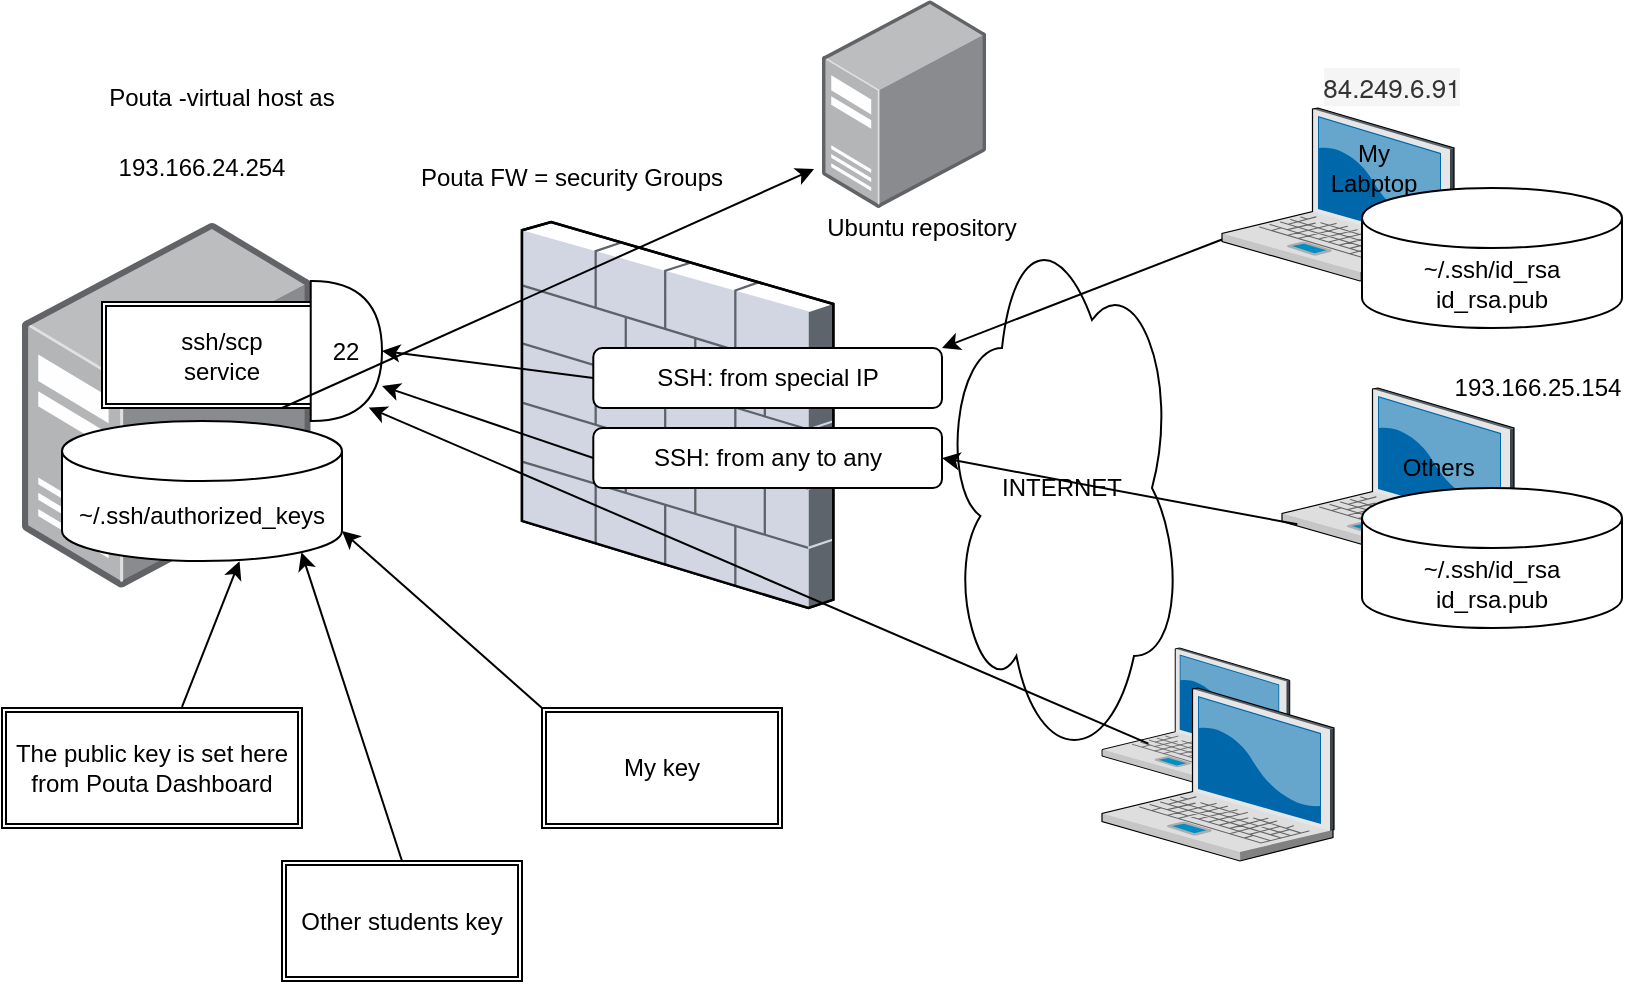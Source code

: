 <mxfile version="14.4.3" type="device"><diagram id="MR5qxNNPZ3Tozodx6Kml" name="Page-1"><mxGraphModel dx="1024" dy="592" grid="1" gridSize="10" guides="1" tooltips="1" connect="1" arrows="1" fold="1" page="1" pageScale="1" pageWidth="850" pageHeight="1100" math="0" shadow="0"><root><mxCell id="DoU1Iaj-4MUsZ0H53hoW-0"/><mxCell id="DoU1Iaj-4MUsZ0H53hoW-1" parent="DoU1Iaj-4MUsZ0H53hoW-0"/><mxCell id="plBhN_7bUTdAwqPPB29h-0" value="" style="verticalLabelPosition=bottom;aspect=fixed;html=1;verticalAlign=top;strokeColor=none;align=center;outlineConnect=0;shape=mxgraph.citrix.laptop_2;" vertex="1" parent="DoU1Iaj-4MUsZ0H53hoW-1"><mxGeometry x="640" y="60" width="116" height="86.5" as="geometry"/></mxCell><mxCell id="plBhN_7bUTdAwqPPB29h-1" value="" style="verticalLabelPosition=bottom;aspect=fixed;html=1;verticalAlign=top;strokeColor=none;align=center;outlineConnect=0;shape=mxgraph.citrix.laptop_2;" vertex="1" parent="DoU1Iaj-4MUsZ0H53hoW-1"><mxGeometry x="670" y="200" width="116" height="86.5" as="geometry"/></mxCell><mxCell id="9Z13cPZQKVEpoSnw76fm-0" value="" style="verticalLabelPosition=bottom;aspect=fixed;html=1;verticalAlign=top;strokeColor=none;align=center;outlineConnect=0;shape=mxgraph.citrix.laptop_2;" vertex="1" parent="DoU1Iaj-4MUsZ0H53hoW-1"><mxGeometry x="580" y="330" width="93.87" height="70" as="geometry"/></mxCell><mxCell id="9Z13cPZQKVEpoSnw76fm-1" value="" style="verticalLabelPosition=bottom;aspect=fixed;html=1;verticalAlign=top;strokeColor=none;align=center;outlineConnect=0;shape=mxgraph.citrix.laptop_2;" vertex="1" parent="DoU1Iaj-4MUsZ0H53hoW-1"><mxGeometry x="580" y="350" width="116" height="86.5" as="geometry"/></mxCell><mxCell id="9Z13cPZQKVEpoSnw76fm-3" value="My Labptop" style="text;html=1;strokeColor=none;fillColor=none;align=center;verticalAlign=middle;whiteSpace=wrap;rounded=0;" vertex="1" parent="DoU1Iaj-4MUsZ0H53hoW-1"><mxGeometry x="696" y="80" width="40" height="20" as="geometry"/></mxCell><mxCell id="9Z13cPZQKVEpoSnw76fm-4" value="Others&amp;nbsp;" style="text;html=1;strokeColor=none;fillColor=none;align=center;verticalAlign=middle;whiteSpace=wrap;rounded=0;" vertex="1" parent="DoU1Iaj-4MUsZ0H53hoW-1"><mxGeometry x="730" y="230" width="40" height="20" as="geometry"/></mxCell><mxCell id="9Z13cPZQKVEpoSnw76fm-5" value="" style="verticalLabelPosition=bottom;aspect=fixed;html=1;verticalAlign=top;strokeColor=none;align=center;outlineConnect=0;shape=mxgraph.citrix.firewall;" vertex="1" parent="DoU1Iaj-4MUsZ0H53hoW-1"><mxGeometry x="290" y="117" width="155.65" height="193" as="geometry"/></mxCell><mxCell id="9Z13cPZQKVEpoSnw76fm-6" value="~/.ssh/id_rsa&lt;br&gt;id_rsa.pub" style="shape=cylinder3;whiteSpace=wrap;html=1;boundedLbl=1;backgroundOutline=1;size=15;" vertex="1" parent="DoU1Iaj-4MUsZ0H53hoW-1"><mxGeometry x="710" y="100" width="130" height="70" as="geometry"/></mxCell><mxCell id="9Z13cPZQKVEpoSnw76fm-7" value="~/.ssh/id_rsa&lt;br&gt;id_rsa.pub" style="shape=cylinder3;whiteSpace=wrap;html=1;boundedLbl=1;backgroundOutline=1;size=15;" vertex="1" parent="DoU1Iaj-4MUsZ0H53hoW-1"><mxGeometry x="710" y="250" width="130" height="70" as="geometry"/></mxCell><mxCell id="9Z13cPZQKVEpoSnw76fm-10" value="" style="points=[];aspect=fixed;html=1;align=center;shadow=0;dashed=0;image;image=img/lib/allied_telesis/computer_and_terminals/Server_Desktop.svg;" vertex="1" parent="DoU1Iaj-4MUsZ0H53hoW-1"><mxGeometry x="40" y="117" width="144.36" height="183" as="geometry"/></mxCell><mxCell id="9Z13cPZQKVEpoSnw76fm-11" value="" style="points=[];aspect=fixed;html=1;align=center;shadow=0;dashed=0;image;image=img/lib/allied_telesis/computer_and_terminals/Server_Desktop.svg;" vertex="1" parent="DoU1Iaj-4MUsZ0H53hoW-1"><mxGeometry x="440" y="6" width="82.04" height="104" as="geometry"/></mxCell><mxCell id="9Z13cPZQKVEpoSnw76fm-12" value="~/.ssh/authorized_keys" style="shape=cylinder3;whiteSpace=wrap;html=1;boundedLbl=1;backgroundOutline=1;size=15;" vertex="1" parent="DoU1Iaj-4MUsZ0H53hoW-1"><mxGeometry x="60" y="216.5" width="140" height="70" as="geometry"/></mxCell><mxCell id="9Z13cPZQKVEpoSnw76fm-13" value="Text" style="text;html=1;strokeColor=none;fillColor=none;align=center;verticalAlign=middle;whiteSpace=wrap;rounded=0;" vertex="1" parent="DoU1Iaj-4MUsZ0H53hoW-1"><mxGeometry x="550" y="220" width="40" height="20" as="geometry"/></mxCell><mxCell id="9Z13cPZQKVEpoSnw76fm-14" value="&lt;span style=&quot;color: rgb(51 , 51 , 51) ; font-family: &amp;#34;helvetica neue&amp;#34; , &amp;#34;helvetica&amp;#34; , &amp;#34;arial&amp;#34; , sans-serif ; font-size: 13px ; background-color: rgb(245 , 245 , 245)&quot;&gt;84.249.6.91&lt;/span&gt;" style="text;html=1;strokeColor=none;fillColor=none;align=center;verticalAlign=middle;whiteSpace=wrap;rounded=0;" vertex="1" parent="DoU1Iaj-4MUsZ0H53hoW-1"><mxGeometry x="670" y="40" width="110" height="20" as="geometry"/></mxCell><mxCell id="9Z13cPZQKVEpoSnw76fm-15" value="INTERNET" style="ellipse;shape=cloud;whiteSpace=wrap;html=1;" vertex="1" parent="DoU1Iaj-4MUsZ0H53hoW-1"><mxGeometry x="500" y="110" width="120" height="280" as="geometry"/></mxCell><mxCell id="9Z13cPZQKVEpoSnw76fm-18" value="ssh/scp&lt;br&gt;service" style="shape=ext;double=1;rounded=0;whiteSpace=wrap;html=1;" vertex="1" parent="DoU1Iaj-4MUsZ0H53hoW-1"><mxGeometry x="80" y="157" width="120" height="53" as="geometry"/></mxCell><mxCell id="9Z13cPZQKVEpoSnw76fm-19" value="22" style="shape=delay;whiteSpace=wrap;html=1;" vertex="1" parent="DoU1Iaj-4MUsZ0H53hoW-1"><mxGeometry x="184.36" y="146.5" width="35.64" height="70" as="geometry"/></mxCell><mxCell id="9Z13cPZQKVEpoSnw76fm-21" value="The public key is set here&lt;br&gt;from Pouta Dashboard" style="shape=ext;double=1;rounded=0;whiteSpace=wrap;html=1;" vertex="1" parent="DoU1Iaj-4MUsZ0H53hoW-1"><mxGeometry x="30" y="360" width="150" height="60" as="geometry"/></mxCell><mxCell id="9Z13cPZQKVEpoSnw76fm-22" value="Other students key" style="shape=ext;double=1;rounded=0;whiteSpace=wrap;html=1;" vertex="1" parent="DoU1Iaj-4MUsZ0H53hoW-1"><mxGeometry x="170" y="436.5" width="120" height="60" as="geometry"/></mxCell><mxCell id="9Z13cPZQKVEpoSnw76fm-23" value="My key" style="shape=ext;double=1;rounded=0;whiteSpace=wrap;html=1;" vertex="1" parent="DoU1Iaj-4MUsZ0H53hoW-1"><mxGeometry x="300" y="360" width="120" height="60" as="geometry"/></mxCell><mxCell id="9Z13cPZQKVEpoSnw76fm-24" value="" style="endArrow=classic;html=1;exitX=0.5;exitY=0;exitDx=0;exitDy=0;entryX=0.855;entryY=1;entryDx=0;entryDy=-4.35;entryPerimeter=0;" edge="1" parent="DoU1Iaj-4MUsZ0H53hoW-1" source="9Z13cPZQKVEpoSnw76fm-22" target="9Z13cPZQKVEpoSnw76fm-12"><mxGeometry width="50" height="50" relative="1" as="geometry"><mxPoint x="250" y="380" as="sourcePoint"/><mxPoint x="190" y="300" as="targetPoint"/></mxGeometry></mxCell><mxCell id="9Z13cPZQKVEpoSnw76fm-25" value="" style="endArrow=classic;html=1;entryX=0.634;entryY=1.001;entryDx=0;entryDy=0;entryPerimeter=0;exitX=0.6;exitY=-0.01;exitDx=0;exitDy=0;exitPerimeter=0;" edge="1" parent="DoU1Iaj-4MUsZ0H53hoW-1" source="9Z13cPZQKVEpoSnw76fm-21" target="9Z13cPZQKVEpoSnw76fm-12"><mxGeometry width="50" height="50" relative="1" as="geometry"><mxPoint x="120" y="350" as="sourcePoint"/><mxPoint x="120" y="310" as="targetPoint"/></mxGeometry></mxCell><mxCell id="9Z13cPZQKVEpoSnw76fm-26" value="" style="endArrow=classic;html=1;entryX=1;entryY=1;entryDx=0;entryDy=-15;entryPerimeter=0;exitX=0;exitY=0;exitDx=0;exitDy=0;" edge="1" parent="DoU1Iaj-4MUsZ0H53hoW-1" source="9Z13cPZQKVEpoSnw76fm-23" target="9Z13cPZQKVEpoSnw76fm-12"><mxGeometry width="50" height="50" relative="1" as="geometry"><mxPoint x="400" y="340" as="sourcePoint"/><mxPoint x="510" y="190" as="targetPoint"/><Array as="points"/></mxGeometry></mxCell><mxCell id="9Z13cPZQKVEpoSnw76fm-27" value="" style="endArrow=classic;html=1;exitX=0.247;exitY=0.683;exitDx=0;exitDy=0;exitPerimeter=0;entryX=0.813;entryY=0.904;entryDx=0;entryDy=0;entryPerimeter=0;" edge="1" parent="DoU1Iaj-4MUsZ0H53hoW-1" source="9Z13cPZQKVEpoSnw76fm-0" target="9Z13cPZQKVEpoSnw76fm-19"><mxGeometry width="50" height="50" relative="1" as="geometry"><mxPoint x="460" y="240" as="sourcePoint"/><mxPoint x="230" y="217" as="targetPoint"/></mxGeometry></mxCell><mxCell id="9Z13cPZQKVEpoSnw76fm-29" value="SSH: from special IP" style="rounded=1;whiteSpace=wrap;html=1;" vertex="1" parent="DoU1Iaj-4MUsZ0H53hoW-1"><mxGeometry x="325.65" y="180" width="174.35" height="30" as="geometry"/></mxCell><mxCell id="9Z13cPZQKVEpoSnw76fm-30" value="SSH: from any to any" style="rounded=1;whiteSpace=wrap;html=1;" vertex="1" parent="DoU1Iaj-4MUsZ0H53hoW-1"><mxGeometry x="325.65" y="220" width="174.35" height="30" as="geometry"/></mxCell><mxCell id="9Z13cPZQKVEpoSnw76fm-31" value="Ubuntu repository" style="text;html=1;strokeColor=none;fillColor=none;align=center;verticalAlign=middle;whiteSpace=wrap;rounded=0;" vertex="1" parent="DoU1Iaj-4MUsZ0H53hoW-1"><mxGeometry x="425" y="110" width="130" height="20" as="geometry"/></mxCell><mxCell id="9Z13cPZQKVEpoSnw76fm-32" value="" style="endArrow=classic;html=1;entryX=-0.049;entryY=0.813;entryDx=0;entryDy=0;entryPerimeter=0;exitX=0.75;exitY=1;exitDx=0;exitDy=0;" edge="1" parent="DoU1Iaj-4MUsZ0H53hoW-1" source="9Z13cPZQKVEpoSnw76fm-18" target="9Z13cPZQKVEpoSnw76fm-11"><mxGeometry width="50" height="50" relative="1" as="geometry"><mxPoint x="460" y="230" as="sourcePoint"/><mxPoint x="510" y="180" as="targetPoint"/></mxGeometry></mxCell><mxCell id="9Z13cPZQKVEpoSnw76fm-33" value="Pouta FW = security Groups" style="text;html=1;strokeColor=none;fillColor=none;align=center;verticalAlign=middle;whiteSpace=wrap;rounded=0;" vertex="1" parent="DoU1Iaj-4MUsZ0H53hoW-1"><mxGeometry x="230" y="80" width="170" height="30" as="geometry"/></mxCell><mxCell id="9Z13cPZQKVEpoSnw76fm-34" value="Pouta -virtual host as" style="text;html=1;strokeColor=none;fillColor=none;align=center;verticalAlign=middle;whiteSpace=wrap;rounded=0;" vertex="1" parent="DoU1Iaj-4MUsZ0H53hoW-1"><mxGeometry x="60" y="40" width="160" height="30" as="geometry"/></mxCell><mxCell id="9Z13cPZQKVEpoSnw76fm-35" value="193.166.24.254" style="text;html=1;strokeColor=none;fillColor=none;align=center;verticalAlign=middle;whiteSpace=wrap;rounded=0;" vertex="1" parent="DoU1Iaj-4MUsZ0H53hoW-1"><mxGeometry x="100" y="80" width="60" height="20" as="geometry"/></mxCell><mxCell id="9Z13cPZQKVEpoSnw76fm-36" value="" style="endArrow=classic;html=1;entryX=1;entryY=0.5;entryDx=0;entryDy=0;exitX=0;exitY=0.5;exitDx=0;exitDy=0;" edge="1" parent="DoU1Iaj-4MUsZ0H53hoW-1" source="9Z13cPZQKVEpoSnw76fm-29" target="9Z13cPZQKVEpoSnw76fm-19"><mxGeometry width="50" height="50" relative="1" as="geometry"><mxPoint x="460" y="210" as="sourcePoint"/><mxPoint x="510" y="160" as="targetPoint"/></mxGeometry></mxCell><mxCell id="9Z13cPZQKVEpoSnw76fm-37" value="" style="endArrow=classic;html=1;entryX=1;entryY=0.75;entryDx=0;entryDy=0;exitX=0;exitY=0.5;exitDx=0;exitDy=0;" edge="1" parent="DoU1Iaj-4MUsZ0H53hoW-1" source="9Z13cPZQKVEpoSnw76fm-30" target="9Z13cPZQKVEpoSnw76fm-19"><mxGeometry width="50" height="50" relative="1" as="geometry"><mxPoint x="460" y="210" as="sourcePoint"/><mxPoint x="510" y="160" as="targetPoint"/></mxGeometry></mxCell><mxCell id="9Z13cPZQKVEpoSnw76fm-38" value="" style="endArrow=classic;html=1;entryX=1;entryY=0;entryDx=0;entryDy=0;" edge="1" parent="DoU1Iaj-4MUsZ0H53hoW-1" source="plBhN_7bUTdAwqPPB29h-0" target="9Z13cPZQKVEpoSnw76fm-29"><mxGeometry width="50" height="50" relative="1" as="geometry"><mxPoint x="680" y="150" as="sourcePoint"/><mxPoint x="510" y="160" as="targetPoint"/></mxGeometry></mxCell><mxCell id="9Z13cPZQKVEpoSnw76fm-39" value="" style="endArrow=classic;html=1;exitX=0.066;exitY=0.788;exitDx=0;exitDy=0;exitPerimeter=0;entryX=1;entryY=0.5;entryDx=0;entryDy=0;" edge="1" parent="DoU1Iaj-4MUsZ0H53hoW-1" source="plBhN_7bUTdAwqPPB29h-1" target="9Z13cPZQKVEpoSnw76fm-30"><mxGeometry width="50" height="50" relative="1" as="geometry"><mxPoint x="460" y="210" as="sourcePoint"/><mxPoint x="510" y="160" as="targetPoint"/></mxGeometry></mxCell><mxCell id="9Z13cPZQKVEpoSnw76fm-40" value="193.166.25.154" style="text;html=1;strokeColor=none;fillColor=none;align=center;verticalAlign=middle;whiteSpace=wrap;rounded=0;" vertex="1" parent="DoU1Iaj-4MUsZ0H53hoW-1"><mxGeometry x="746" y="190" width="104" height="20" as="geometry"/></mxCell></root></mxGraphModel></diagram></mxfile>